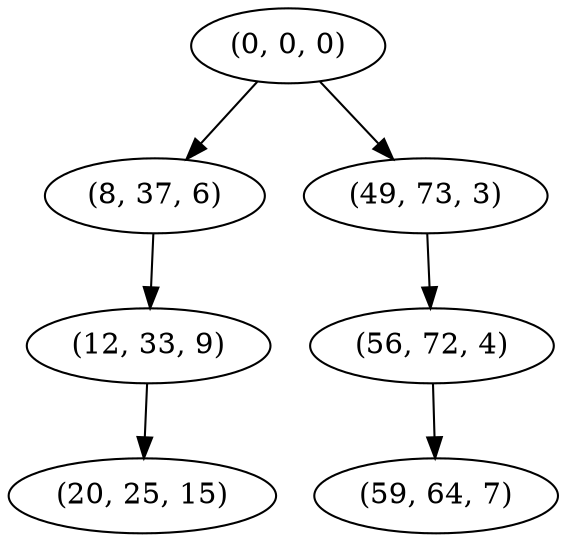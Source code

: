 digraph tree {
    "(0, 0, 0)";
    "(8, 37, 6)";
    "(12, 33, 9)";
    "(20, 25, 15)";
    "(49, 73, 3)";
    "(56, 72, 4)";
    "(59, 64, 7)";
    "(0, 0, 0)" -> "(8, 37, 6)";
    "(0, 0, 0)" -> "(49, 73, 3)";
    "(8, 37, 6)" -> "(12, 33, 9)";
    "(12, 33, 9)" -> "(20, 25, 15)";
    "(49, 73, 3)" -> "(56, 72, 4)";
    "(56, 72, 4)" -> "(59, 64, 7)";
}
